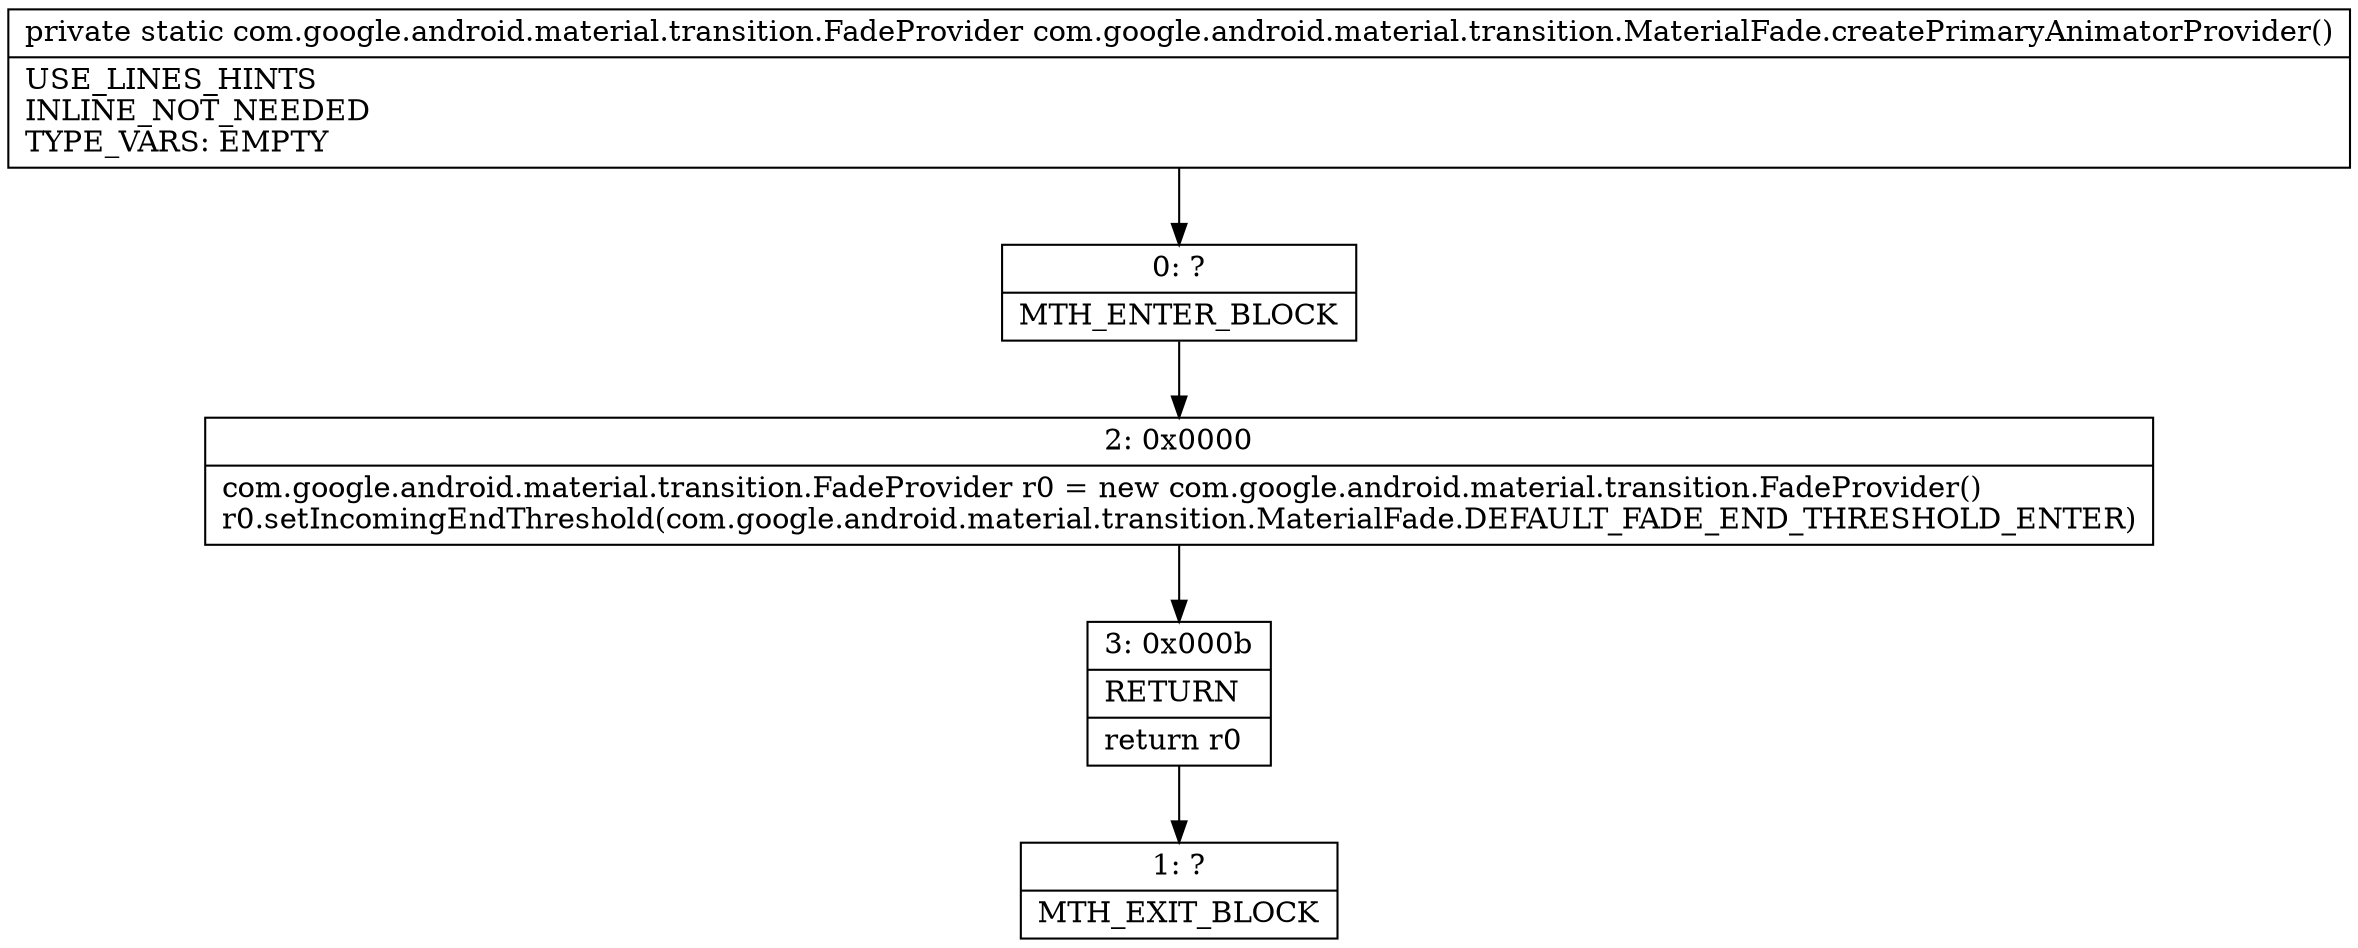 digraph "CFG forcom.google.android.material.transition.MaterialFade.createPrimaryAnimatorProvider()Lcom\/google\/android\/material\/transition\/FadeProvider;" {
Node_0 [shape=record,label="{0\:\ ?|MTH_ENTER_BLOCK\l}"];
Node_2 [shape=record,label="{2\:\ 0x0000|com.google.android.material.transition.FadeProvider r0 = new com.google.android.material.transition.FadeProvider()\lr0.setIncomingEndThreshold(com.google.android.material.transition.MaterialFade.DEFAULT_FADE_END_THRESHOLD_ENTER)\l}"];
Node_3 [shape=record,label="{3\:\ 0x000b|RETURN\l|return r0\l}"];
Node_1 [shape=record,label="{1\:\ ?|MTH_EXIT_BLOCK\l}"];
MethodNode[shape=record,label="{private static com.google.android.material.transition.FadeProvider com.google.android.material.transition.MaterialFade.createPrimaryAnimatorProvider()  | USE_LINES_HINTS\lINLINE_NOT_NEEDED\lTYPE_VARS: EMPTY\l}"];
MethodNode -> Node_0;Node_0 -> Node_2;
Node_2 -> Node_3;
Node_3 -> Node_1;
}

